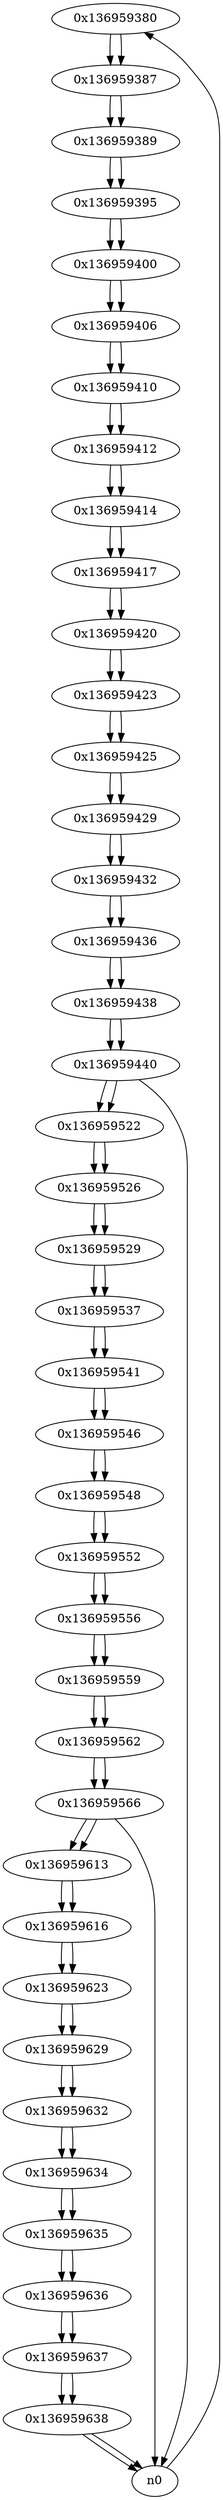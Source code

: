 digraph G{
/* nodes */
  n1 [label="0x136959380"]
  n2 [label="0x136959387"]
  n3 [label="0x136959389"]
  n4 [label="0x136959395"]
  n5 [label="0x136959400"]
  n6 [label="0x136959406"]
  n7 [label="0x136959410"]
  n8 [label="0x136959412"]
  n9 [label="0x136959414"]
  n10 [label="0x136959417"]
  n11 [label="0x136959420"]
  n12 [label="0x136959423"]
  n13 [label="0x136959425"]
  n14 [label="0x136959429"]
  n15 [label="0x136959432"]
  n16 [label="0x136959436"]
  n17 [label="0x136959438"]
  n18 [label="0x136959440"]
  n19 [label="0x136959522"]
  n20 [label="0x136959526"]
  n21 [label="0x136959529"]
  n22 [label="0x136959537"]
  n23 [label="0x136959541"]
  n24 [label="0x136959546"]
  n25 [label="0x136959548"]
  n26 [label="0x136959552"]
  n27 [label="0x136959556"]
  n28 [label="0x136959559"]
  n29 [label="0x136959562"]
  n30 [label="0x136959566"]
  n31 [label="0x136959613"]
  n32 [label="0x136959616"]
  n33 [label="0x136959623"]
  n34 [label="0x136959629"]
  n35 [label="0x136959632"]
  n36 [label="0x136959634"]
  n37 [label="0x136959635"]
  n38 [label="0x136959636"]
  n39 [label="0x136959637"]
  n40 [label="0x136959638"]
/* edges */
n1 -> n2;
n0 -> n1;
n2 -> n3;
n1 -> n2;
n3 -> n4;
n2 -> n3;
n4 -> n5;
n3 -> n4;
n5 -> n6;
n4 -> n5;
n6 -> n7;
n5 -> n6;
n7 -> n8;
n6 -> n7;
n8 -> n9;
n7 -> n8;
n9 -> n10;
n8 -> n9;
n10 -> n11;
n9 -> n10;
n11 -> n12;
n10 -> n11;
n12 -> n13;
n11 -> n12;
n13 -> n14;
n12 -> n13;
n14 -> n15;
n13 -> n14;
n15 -> n16;
n14 -> n15;
n16 -> n17;
n15 -> n16;
n17 -> n18;
n16 -> n17;
n18 -> n19;
n18 -> n0;
n17 -> n18;
n19 -> n20;
n18 -> n19;
n20 -> n21;
n19 -> n20;
n21 -> n22;
n20 -> n21;
n22 -> n23;
n21 -> n22;
n23 -> n24;
n22 -> n23;
n24 -> n25;
n23 -> n24;
n25 -> n26;
n24 -> n25;
n26 -> n27;
n25 -> n26;
n27 -> n28;
n26 -> n27;
n28 -> n29;
n27 -> n28;
n29 -> n30;
n28 -> n29;
n30 -> n31;
n30 -> n0;
n29 -> n30;
n31 -> n32;
n30 -> n31;
n32 -> n33;
n31 -> n32;
n33 -> n34;
n32 -> n33;
n34 -> n35;
n33 -> n34;
n35 -> n36;
n34 -> n35;
n36 -> n37;
n35 -> n36;
n37 -> n38;
n36 -> n37;
n38 -> n39;
n37 -> n38;
n39 -> n40;
n38 -> n39;
n40 -> n0;
n40 -> n0;
n39 -> n40;
}
